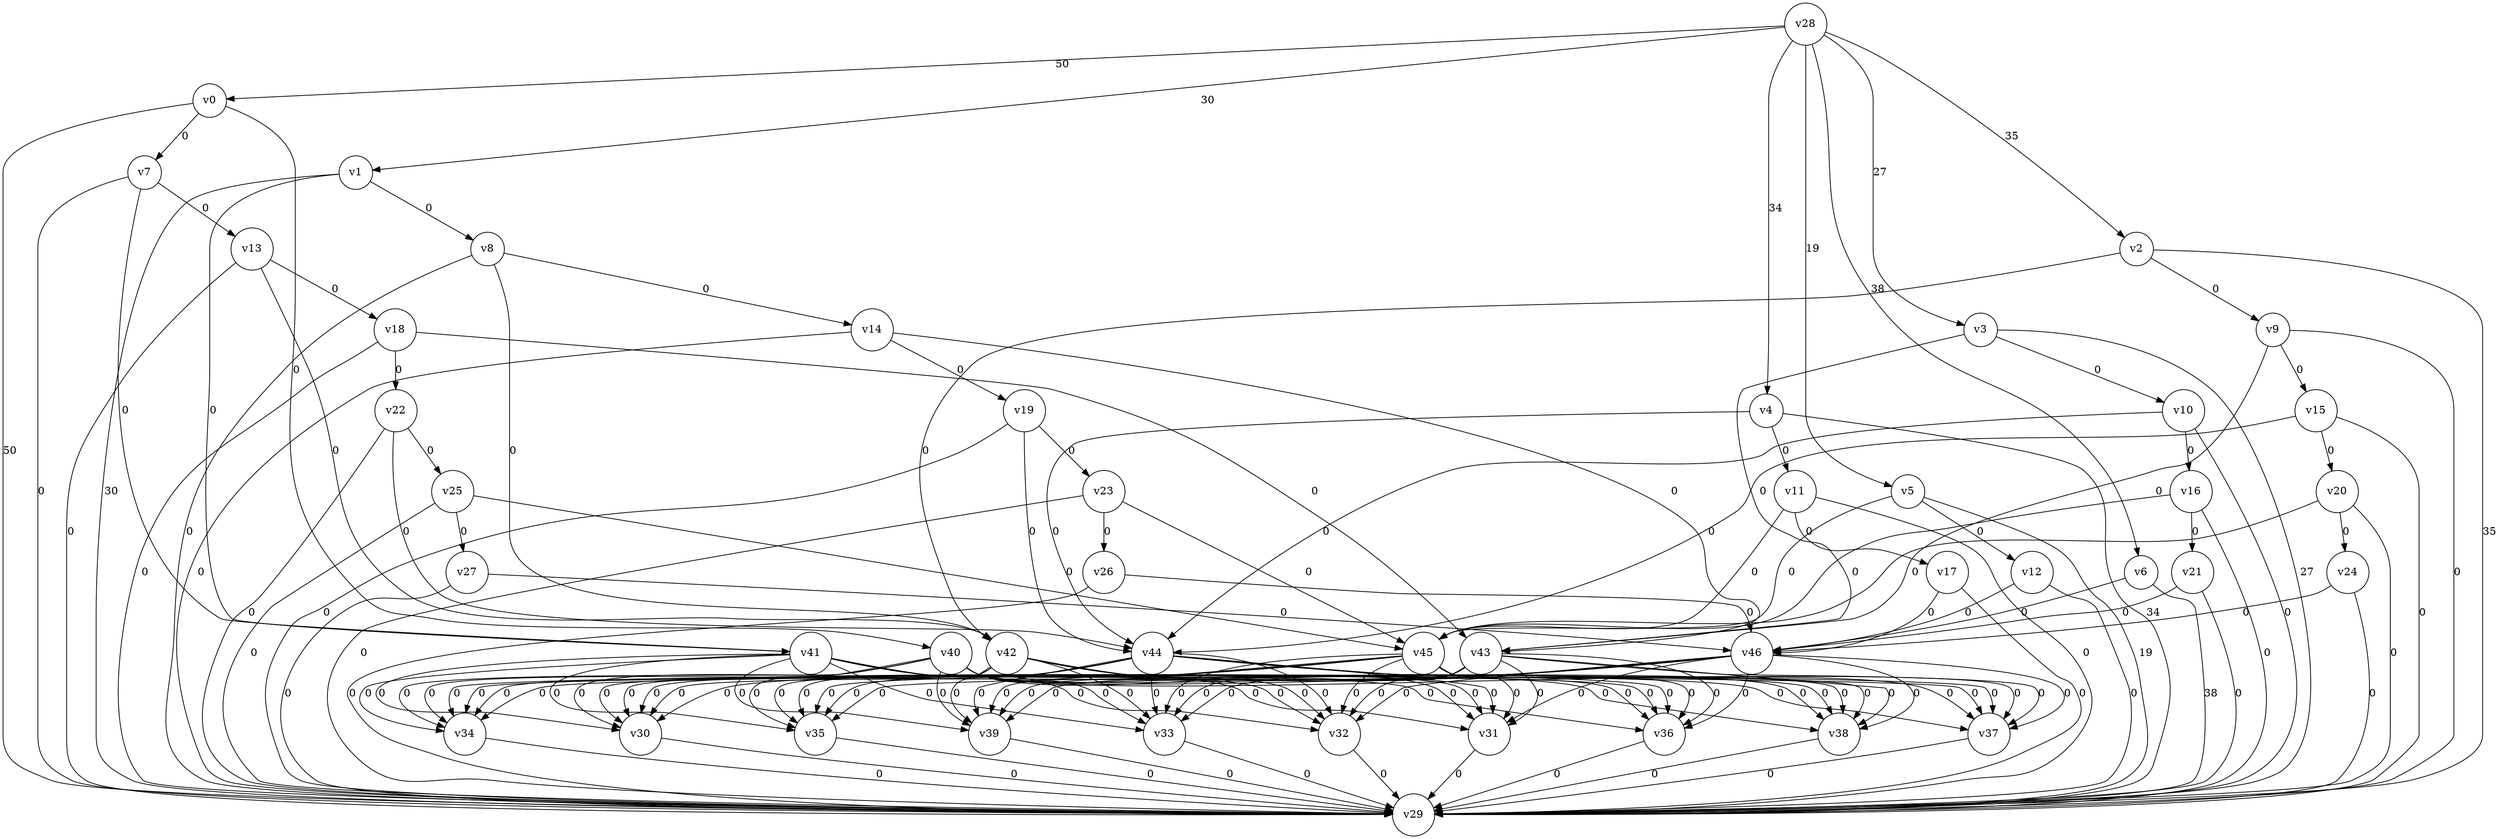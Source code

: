 digraph
{
	node [shape=circle, label="v0"] 0;
	node [shape=circle, label="v1"] 1;
	node [shape=circle, label="v2"] 2;
	node [shape=circle, label="v3"] 3;
	node [shape=circle, label="v4"] 4;
	node [shape=circle, label="v5"] 5;
	node [shape=circle, label="v6"] 6;
	node [shape=circle, label="v7"] 7;
	node [shape=circle, label="v8"] 8;
	node [shape=circle, label="v9"] 9;
	node [shape=circle, label="v10"] 10;
	node [shape=circle, label="v11"] 11;
	node [shape=circle, label="v12"] 12;
	node [shape=circle, label="v13"] 13;
	node [shape=circle, label="v14"] 14;
	node [shape=circle, label="v15"] 15;
	node [shape=circle, label="v16"] 16;
	node [shape=circle, label="v17"] 17;
	node [shape=circle, label="v18"] 18;
	node [shape=circle, label="v19"] 19;
	node [shape=circle, label="v20"] 20;
	node [shape=circle, label="v21"] 21;
	node [shape=circle, label="v22"] 22;
	node [shape=circle, label="v23"] 23;
	node [shape=circle, label="v24"] 24;
	node [shape=circle, label="v25"] 25;
	node [shape=circle, label="v26"] 26;
	node [shape=circle, label="v27"] 27;
	node [shape=circle, label="v28"] 28;
	node [shape=circle, label="v29"] 29;
	node [shape=circle, label="v30"] 30;
	node [shape=circle, label="v31"] 31;
	node [shape=circle, label="v32"] 32;
	node [shape=circle, label="v33"] 33;
	node [shape=circle, label="v34"] 34;
	node [shape=circle, label="v35"] 35;
	node [shape=circle, label="v36"] 36;
	node [shape=circle, label="v37"] 37;
	node [shape=circle, label="v38"] 38;
	node [shape=circle, label="v39"] 39;
	node [shape=circle, label="v40"] 40;
	node [shape=circle, label="v41"] 41;
	node [shape=circle, label="v42"] 42;
	node [shape=circle, label="v43"] 43;
	node [shape=circle, label="v44"] 44;
	node [shape=circle, label="v45"] 45;
	node [shape=circle, label="v46"] 46;
	0 -> 7 [label="0"]
	0 -> 29 [label="50"]
	0 -> 40 [label="0"]
	1 -> 8 [label="0"]
	1 -> 29 [label="30"]
	1 -> 41 [label="0"]
	2 -> 9 [label="0"]
	2 -> 29 [label="35"]
	2 -> 42 [label="0"]
	3 -> 10 [label="0"]
	3 -> 29 [label="27"]
	3 -> 43 [label="0"]
	4 -> 11 [label="0"]
	4 -> 29 [label="34"]
	4 -> 44 [label="0"]
	5 -> 12 [label="0"]
	5 -> 29 [label="19"]
	5 -> 45 [label="0"]
	6 -> 29 [label="38"]
	6 -> 46 [label="0"]
	7 -> 13 [label="0"]
	7 -> 29 [label="0"]
	7 -> 41 [label="0"]
	8 -> 14 [label="0"]
	8 -> 29 [label="0"]
	8 -> 42 [label="0"]
	9 -> 15 [label="0"]
	9 -> 29 [label="0"]
	9 -> 43 [label="0"]
	10 -> 16 [label="0"]
	10 -> 29 [label="0"]
	10 -> 44 [label="0"]
	11 -> 17 [label="0"]
	11 -> 29 [label="0"]
	11 -> 45 [label="0"]
	12 -> 29 [label="0"]
	12 -> 46 [label="0"]
	13 -> 18 [label="0"]
	13 -> 29 [label="0"]
	13 -> 42 [label="0"]
	14 -> 19 [label="0"]
	14 -> 29 [label="0"]
	14 -> 43 [label="0"]
	15 -> 20 [label="0"]
	15 -> 29 [label="0"]
	15 -> 44 [label="0"]
	16 -> 21 [label="0"]
	16 -> 29 [label="0"]
	16 -> 45 [label="0"]
	17 -> 29 [label="0"]
	17 -> 46 [label="0"]
	18 -> 22 [label="0"]
	18 -> 29 [label="0"]
	18 -> 43 [label="0"]
	19 -> 23 [label="0"]
	19 -> 29 [label="0"]
	19 -> 44 [label="0"]
	20 -> 24 [label="0"]
	20 -> 29 [label="0"]
	20 -> 45 [label="0"]
	21 -> 29 [label="0"]
	21 -> 46 [label="0"]
	22 -> 25 [label="0"]
	22 -> 29 [label="0"]
	22 -> 44 [label="0"]
	23 -> 26 [label="0"]
	23 -> 29 [label="0"]
	23 -> 45 [label="0"]
	24 -> 29 [label="0"]
	24 -> 46 [label="0"]
	25 -> 27 [label="0"]
	25 -> 29 [label="0"]
	25 -> 45 [label="0"]
	26 -> 29 [label="0"]
	26 -> 46 [label="0"]
	27 -> 29 [label="0"]
	27 -> 46 [label="0"]
	28 -> 0 [label="50"]
	28 -> 1 [label="30"]
	28 -> 2 [label="35"]
	28 -> 3 [label="27"]
	28 -> 4 [label="34"]
	28 -> 5 [label="19"]
	28 -> 6 [label="38"]
	30 -> 29 [label="0"]
	31 -> 29 [label="0"]
	32 -> 29 [label="0"]
	33 -> 29 [label="0"]
	34 -> 29 [label="0"]
	35 -> 29 [label="0"]
	36 -> 29 [label="0"]
	37 -> 29 [label="0"]
	38 -> 29 [label="0"]
	39 -> 29 [label="0"]
	40 -> 30 [label="0"]
	40 -> 31 [label="0"]
	40 -> 32 [label="0"]
	40 -> 33 [label="0"]
	40 -> 34 [label="0"]
	40 -> 35 [label="0"]
	40 -> 36 [label="0"]
	40 -> 37 [label="0"]
	40 -> 38 [label="0"]
	40 -> 39 [label="0"]
	41 -> 30 [label="0"]
	41 -> 31 [label="0"]
	41 -> 32 [label="0"]
	41 -> 33 [label="0"]
	41 -> 34 [label="0"]
	41 -> 35 [label="0"]
	41 -> 36 [label="0"]
	41 -> 37 [label="0"]
	41 -> 38 [label="0"]
	41 -> 39 [label="0"]
	42 -> 30 [label="0"]
	42 -> 31 [label="0"]
	42 -> 32 [label="0"]
	42 -> 33 [label="0"]
	42 -> 34 [label="0"]
	42 -> 35 [label="0"]
	42 -> 36 [label="0"]
	42 -> 37 [label="0"]
	42 -> 38 [label="0"]
	42 -> 39 [label="0"]
	43 -> 30 [label="0"]
	43 -> 31 [label="0"]
	43 -> 32 [label="0"]
	43 -> 33 [label="0"]
	43 -> 34 [label="0"]
	43 -> 35 [label="0"]
	43 -> 36 [label="0"]
	43 -> 37 [label="0"]
	43 -> 38 [label="0"]
	43 -> 39 [label="0"]
	44 -> 30 [label="0"]
	44 -> 31 [label="0"]
	44 -> 32 [label="0"]
	44 -> 33 [label="0"]
	44 -> 34 [label="0"]
	44 -> 35 [label="0"]
	44 -> 36 [label="0"]
	44 -> 37 [label="0"]
	44 -> 38 [label="0"]
	44 -> 39 [label="0"]
	45 -> 30 [label="0"]
	45 -> 31 [label="0"]
	45 -> 32 [label="0"]
	45 -> 33 [label="0"]
	45 -> 34 [label="0"]
	45 -> 35 [label="0"]
	45 -> 36 [label="0"]
	45 -> 37 [label="0"]
	45 -> 38 [label="0"]
	45 -> 39 [label="0"]
	46 -> 30 [label="0"]
	46 -> 31 [label="0"]
	46 -> 32 [label="0"]
	46 -> 33 [label="0"]
	46 -> 34 [label="0"]
	46 -> 35 [label="0"]
	46 -> 36 [label="0"]
	46 -> 37 [label="0"]
	46 -> 38 [label="0"]
	46 -> 39 [label="0"]
}
